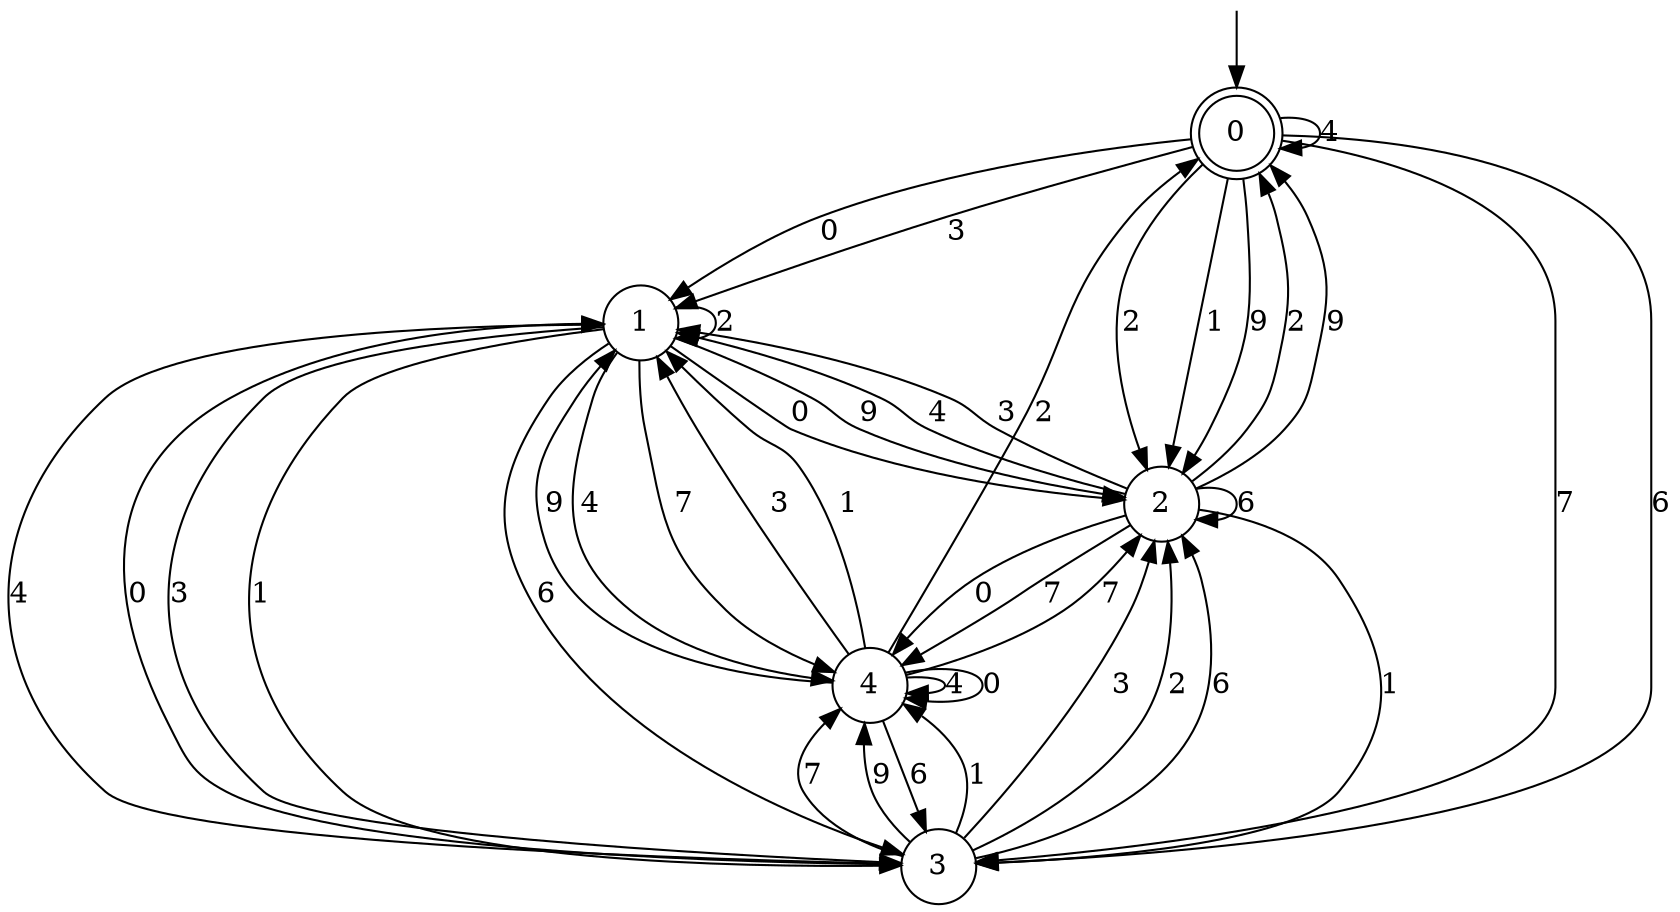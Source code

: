 digraph g {

	s0 [shape="doublecircle" label="0"];
	s1 [shape="circle" label="1"];
	s2 [shape="circle" label="2"];
	s3 [shape="circle" label="3"];
	s4 [shape="circle" label="4"];
	s0 -> s0 [label="4"];
	s0 -> s1 [label="0"];
	s0 -> s1 [label="3"];
	s0 -> s2 [label="2"];
	s0 -> s2 [label="1"];
	s0 -> s3 [label="7"];
	s0 -> s3 [label="6"];
	s0 -> s2 [label="9"];
	s1 -> s4 [label="4"];
	s1 -> s2 [label="0"];
	s1 -> s3 [label="3"];
	s1 -> s1 [label="2"];
	s1 -> s3 [label="1"];
	s1 -> s4 [label="7"];
	s1 -> s3 [label="6"];
	s1 -> s2 [label="9"];
	s2 -> s1 [label="4"];
	s2 -> s4 [label="0"];
	s2 -> s1 [label="3"];
	s2 -> s0 [label="2"];
	s2 -> s3 [label="1"];
	s2 -> s4 [label="7"];
	s2 -> s2 [label="6"];
	s2 -> s0 [label="9"];
	s3 -> s1 [label="4"];
	s3 -> s1 [label="0"];
	s3 -> s2 [label="3"];
	s3 -> s2 [label="2"];
	s3 -> s4 [label="1"];
	s3 -> s4 [label="7"];
	s3 -> s2 [label="6"];
	s3 -> s4 [label="9"];
	s4 -> s4 [label="4"];
	s4 -> s4 [label="0"];
	s4 -> s1 [label="3"];
	s4 -> s0 [label="2"];
	s4 -> s1 [label="1"];
	s4 -> s2 [label="7"];
	s4 -> s3 [label="6"];
	s4 -> s1 [label="9"];

__start0 [label="" shape="none" width="0" height="0"];
__start0 -> s0;

}

